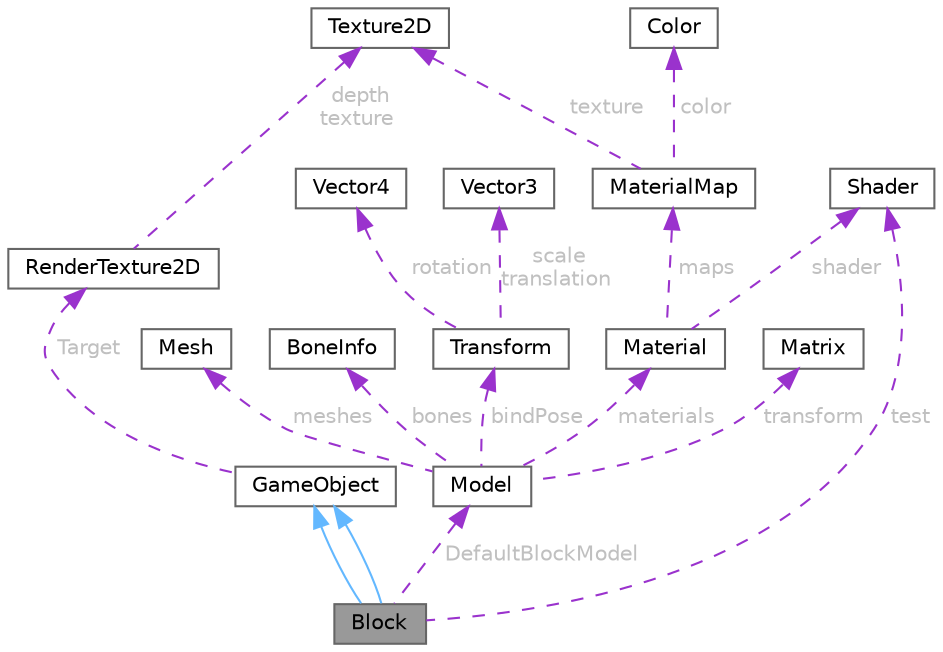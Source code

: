 digraph "Block"
{
 // LATEX_PDF_SIZE
  bgcolor="transparent";
  edge [fontname=Helvetica,fontsize=10,labelfontname=Helvetica,labelfontsize=10];
  node [fontname=Helvetica,fontsize=10,shape=box,height=0.2,width=0.4];
  Node1 [id="Node000001",label="Block",height=0.2,width=0.4,color="gray40", fillcolor="grey60", style="filled", fontcolor="black",tooltip=" "];
  Node2 -> Node1 [id="edge35_Node000001_Node000002",dir="back",color="steelblue1",style="solid",tooltip=" "];
  Node2 [id="Node000002",label="GameObject",height=0.2,width=0.4,color="gray40", fillcolor="white", style="filled",URL="$class_game_object.html",tooltip=" "];
  Node3 -> Node2 [id="edge36_Node000002_Node000003",dir="back",color="darkorchid3",style="dashed",tooltip=" ",label=" Target",fontcolor="grey" ];
  Node3 [id="Node000003",label="RenderTexture2D",height=0.2,width=0.4,color="gray40", fillcolor="white", style="filled",URL="$struct_render_texture2_d.html",tooltip=" "];
  Node4 -> Node3 [id="edge37_Node000003_Node000004",dir="back",color="darkorchid3",style="dashed",tooltip=" ",label=" depth\ntexture",fontcolor="grey" ];
  Node4 [id="Node000004",label="Texture2D",height=0.2,width=0.4,color="gray40", fillcolor="white", style="filled",URL="$struct_texture2_d.html",tooltip=" "];
  Node2 -> Node1 [id="edge38_Node000001_Node000002",dir="back",color="steelblue1",style="solid",tooltip=" "];
  Node5 -> Node1 [id="edge39_Node000001_Node000005",dir="back",color="darkorchid3",style="dashed",tooltip=" ",label=" test",fontcolor="grey" ];
  Node5 [id="Node000005",label="Shader",height=0.2,width=0.4,color="gray40", fillcolor="white", style="filled",URL="$struct_shader.html",tooltip=" "];
  Node6 -> Node1 [id="edge40_Node000001_Node000006",dir="back",color="darkorchid3",style="dashed",tooltip=" ",label=" DefaultBlockModel",fontcolor="grey" ];
  Node6 [id="Node000006",label="Model",height=0.2,width=0.4,color="gray40", fillcolor="white", style="filled",URL="$struct_model.html",tooltip=" "];
  Node7 -> Node6 [id="edge41_Node000006_Node000007",dir="back",color="darkorchid3",style="dashed",tooltip=" ",label=" transform",fontcolor="grey" ];
  Node7 [id="Node000007",label="Matrix",height=0.2,width=0.4,color="gray40", fillcolor="white", style="filled",URL="$struct_matrix.html",tooltip=" "];
  Node8 -> Node6 [id="edge42_Node000006_Node000008",dir="back",color="darkorchid3",style="dashed",tooltip=" ",label=" meshes",fontcolor="grey" ];
  Node8 [id="Node000008",label="Mesh",height=0.2,width=0.4,color="gray40", fillcolor="white", style="filled",URL="$struct_mesh.html",tooltip=" "];
  Node9 -> Node6 [id="edge43_Node000006_Node000009",dir="back",color="darkorchid3",style="dashed",tooltip=" ",label=" materials",fontcolor="grey" ];
  Node9 [id="Node000009",label="Material",height=0.2,width=0.4,color="gray40", fillcolor="white", style="filled",URL="$struct_material.html",tooltip=" "];
  Node5 -> Node9 [id="edge44_Node000009_Node000005",dir="back",color="darkorchid3",style="dashed",tooltip=" ",label=" shader",fontcolor="grey" ];
  Node10 -> Node9 [id="edge45_Node000009_Node000010",dir="back",color="darkorchid3",style="dashed",tooltip=" ",label=" maps",fontcolor="grey" ];
  Node10 [id="Node000010",label="MaterialMap",height=0.2,width=0.4,color="gray40", fillcolor="white", style="filled",URL="$struct_material_map.html",tooltip=" "];
  Node4 -> Node10 [id="edge46_Node000010_Node000004",dir="back",color="darkorchid3",style="dashed",tooltip=" ",label=" texture",fontcolor="grey" ];
  Node11 -> Node10 [id="edge47_Node000010_Node000011",dir="back",color="darkorchid3",style="dashed",tooltip=" ",label=" color",fontcolor="grey" ];
  Node11 [id="Node000011",label="Color",height=0.2,width=0.4,color="gray40", fillcolor="white", style="filled",URL="$struct_color.html",tooltip=" "];
  Node12 -> Node6 [id="edge48_Node000006_Node000012",dir="back",color="darkorchid3",style="dashed",tooltip=" ",label=" bones",fontcolor="grey" ];
  Node12 [id="Node000012",label="BoneInfo",height=0.2,width=0.4,color="gray40", fillcolor="white", style="filled",URL="$struct_bone_info.html",tooltip=" "];
  Node13 -> Node6 [id="edge49_Node000006_Node000013",dir="back",color="darkorchid3",style="dashed",tooltip=" ",label=" bindPose",fontcolor="grey" ];
  Node13 [id="Node000013",label="Transform",height=0.2,width=0.4,color="gray40", fillcolor="white", style="filled",URL="$struct_transform.html",tooltip=" "];
  Node14 -> Node13 [id="edge50_Node000013_Node000014",dir="back",color="darkorchid3",style="dashed",tooltip=" ",label=" scale\ntranslation",fontcolor="grey" ];
  Node14 [id="Node000014",label="Vector3",height=0.2,width=0.4,color="gray40", fillcolor="white", style="filled",URL="$struct_vector3.html",tooltip=" "];
  Node15 -> Node13 [id="edge51_Node000013_Node000015",dir="back",color="darkorchid3",style="dashed",tooltip=" ",label=" rotation",fontcolor="grey" ];
  Node15 [id="Node000015",label="Vector4",height=0.2,width=0.4,color="gray40", fillcolor="white", style="filled",URL="$struct_vector4.html",tooltip=" "];
}
